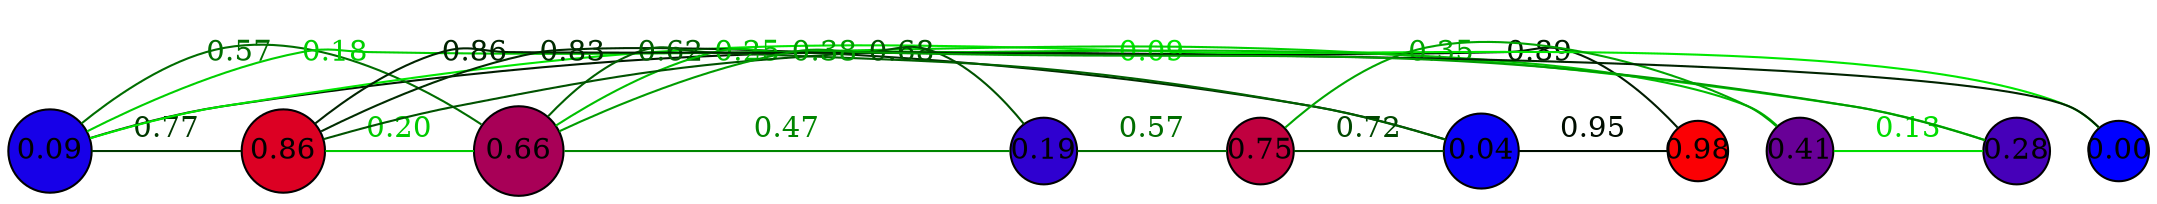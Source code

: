 graph G {
    splines=true;
    overlap=false;
    sep="1.0";
    edge [minlen=2, constraint=false];
    0 [label="0.09", style=filled, fillcolor="#1700e8", width=0.55, height=0.55, fixedsize=true, shape=circle];
    1 [label="0.04", style=filled, fillcolor="#0900f6", width=0.50, height=0.50, fixedsize=true, shape=circle];
    2 [label="0.41", style=filled, fillcolor="#680097", width=0.45, height=0.45, fixedsize=true, shape=circle];
    3 [label="0.86", style=filled, fillcolor="#dc0023", width=0.55, height=0.55, fixedsize=true, shape=circle];
    4 [label="0.98", style=filled, fillcolor="#fb0004", width=0.40, height=0.40, fixedsize=true, shape=circle];
    5 [label="0.66", style=filled, fillcolor="#a80057", width=0.60, height=0.60, fixedsize=true, shape=circle];
    6 [label="0.19", style=filled, fillcolor="#2f00d0", width=0.45, height=0.45, fixedsize=true, shape=circle];
    7 [label="0.00", style=filled, fillcolor="#0000ff", width=0.40, height=0.40, fixedsize=true, shape=circle];
    8 [label="0.28", style=filled, fillcolor="#4600b9", width=0.45, height=0.45, fixedsize=true, shape=circle];
    9 [label="0.75", style=filled, fillcolor="#c0003f", width=0.45, height=0.45, fixedsize=true, shape=circle];
    0 -- 3 [weight=0.77, color="#003900", fontcolor="#003900", label="0.77"];
    0 -- 4 [weight=0.89, color="#001b00", fontcolor="#001b00", label="0.89"];
    0 -- 5 [weight=0.57, color="#006d00", fontcolor="#006d00", label="0.57"];
    0 -- 7 [weight=0.09, color="#00e800", fontcolor="#00e800", label="0.09"];
    0 -- 8 [weight=0.18, color="#00cf00", fontcolor="#00cf00", label="0.18"];
    1 -- 3 [weight=0.83, color="#002c00", fontcolor="#002c00", label="0.83"];
    1 -- 4 [weight=0.95, color="#000d00", fontcolor="#000d00", label="0.95"];
    1 -- 5 [weight=0.62, color="#006000", fontcolor="#006000", label="0.62"];
    1 -- 9 [weight=0.72, color="#004800", fontcolor="#004800", label="0.72"];
    2 -- 5 [weight=0.25, color="#00bf00", fontcolor="#00bf00", label="0.25"];
    2 -- 8 [weight=0.13, color="#00dc00", fontcolor="#00dc00", label="0.13"];
    2 -- 9 [weight=0.35, color="#00a600", fontcolor="#00a600", label="0.35"];
    3 -- 5 [weight=0.20, color="#00ca00", fontcolor="#00ca00", label="0.20"];
    3 -- 6 [weight=0.68, color="#005200", fontcolor="#005200", label="0.68"];
    3 -- 7 [weight=0.86, color="#002300", fontcolor="#002300", label="0.86"];
    5 -- 6 [weight=0.47, color="#008600", fontcolor="#008600", label="0.47"];
    5 -- 8 [weight=0.38, color="#009c00", fontcolor="#009c00", label="0.38"];
    6 -- 9 [weight=0.57, color="#006e00", fontcolor="#006e00", label="0.57"];
}

